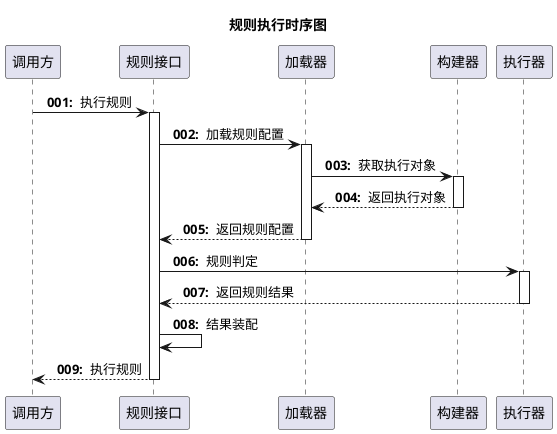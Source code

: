 @startuml

title 规则执行时序图
autonumber 1 1 "  <b>000: "

participant 调用方 as dyf
participant 规则接口 as gzjk
participant 加载器 as jzq
participant 构建器 as gjq
participant 执行器 as zxq

dyf -> gzjk: 执行规则
activate gzjk

gzjk -> jzq:加载规则配置
activate jzq


jzq -> gjq:获取执行对象
activate gjq
jzq <-- gjq:返回执行对象
deactivate gjq

gzjk <-- jzq :返回规则配置
deactivate jzq

gzjk -> zxq:规则判定
activate zxq
gzjk <-- zxq :返回规则结果
deactivate zxq

gzjk->gzjk:结果装配

dyf <-- gzjk: 执行规则
deactivate gzjk
@enduml